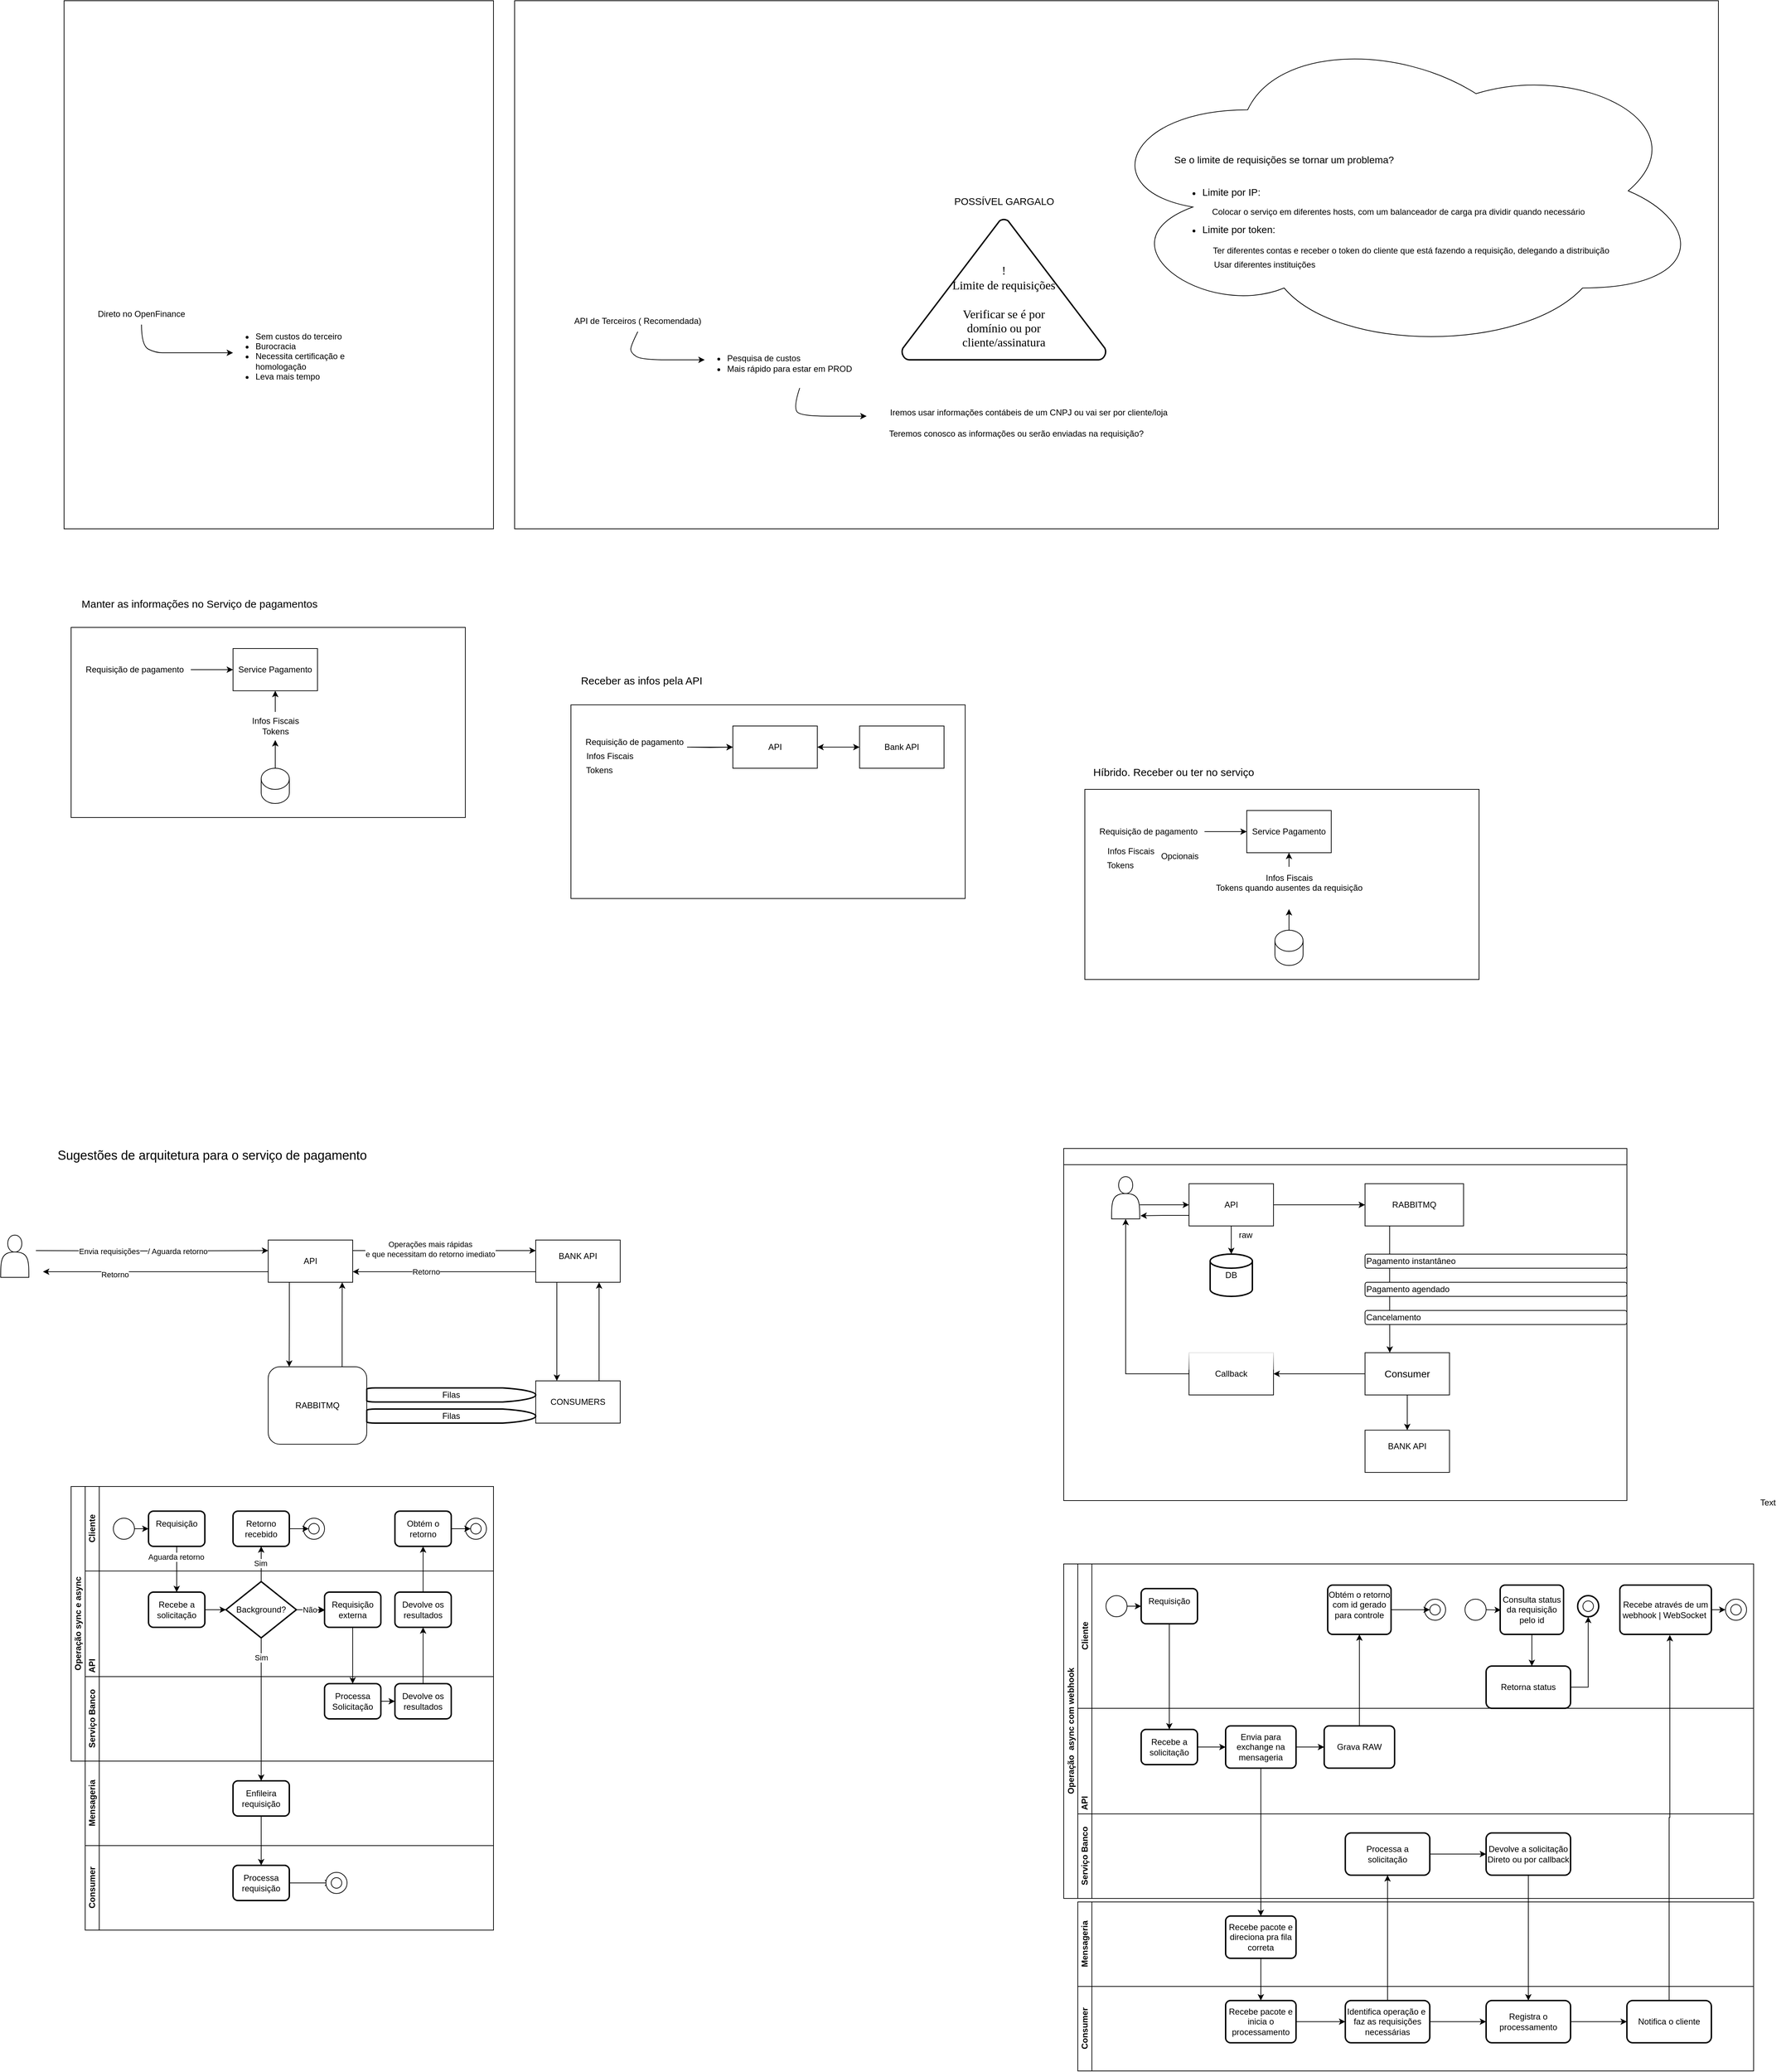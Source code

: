<mxfile version="26.0.14">
  <diagram name="Page-1" id="8A9vxAhT35mFF_EgVfA0">
    <mxGraphModel dx="2443" dy="1967" grid="1" gridSize="10" guides="1" tooltips="1" connect="1" arrows="1" fold="1" page="1" pageScale="1" pageWidth="850" pageHeight="1100" math="0" shadow="0">
      <root>
        <mxCell id="0" />
        <mxCell id="1" parent="0" />
        <mxCell id="M50GNinpc0-9XSBfkmc_-64" value="" style="rounded=0;whiteSpace=wrap;html=1;fillColor=none;" vertex="1" parent="1">
          <mxGeometry x="-20" y="480" width="560" height="270" as="geometry" />
        </mxCell>
        <mxCell id="M50GNinpc0-9XSBfkmc_-52" value="Direto no OpenFinance" style="text;html=1;align=center;verticalAlign=middle;whiteSpace=wrap;rounded=0;" vertex="1" parent="1">
          <mxGeometry x="5" y="20" width="150" height="30" as="geometry" />
        </mxCell>
        <mxCell id="M50GNinpc0-9XSBfkmc_-54" value="&lt;ul&gt;&lt;li&gt;Sem custos do terceiro&lt;/li&gt;&lt;li&gt;Burocracia&lt;/li&gt;&lt;li&gt;Necessita certificação e homologação&lt;/li&gt;&lt;li&gt;Leva mais tempo&lt;/li&gt;&lt;/ul&gt;" style="text;html=1;align=left;verticalAlign=middle;whiteSpace=wrap;rounded=0;" vertex="1" parent="1">
          <mxGeometry x="200" y="80" width="240" height="30" as="geometry" />
        </mxCell>
        <mxCell id="M50GNinpc0-9XSBfkmc_-59" value="" style="curved=1;endArrow=classic;html=1;rounded=0;exitX=0.5;exitY=1;exitDx=0;exitDy=0;" edge="1" parent="1" source="M50GNinpc0-9XSBfkmc_-52">
          <mxGeometry width="50" height="50" relative="1" as="geometry">
            <mxPoint x="160" y="140" as="sourcePoint" />
            <mxPoint x="210" y="90" as="targetPoint" />
            <Array as="points">
              <mxPoint x="80" y="80" />
              <mxPoint x="100" y="90" />
              <mxPoint x="120" y="90" />
              <mxPoint x="190" y="90" />
            </Array>
          </mxGeometry>
        </mxCell>
        <mxCell id="M50GNinpc0-9XSBfkmc_-60" value="API de Terceiros ( Recomendada)" style="text;html=1;align=center;verticalAlign=middle;whiteSpace=wrap;rounded=0;" vertex="1" parent="1">
          <mxGeometry x="680" y="30" width="210" height="30" as="geometry" />
        </mxCell>
        <mxCell id="M50GNinpc0-9XSBfkmc_-61" value="&lt;ul&gt;&lt;li&gt;Pesquisa de custos&lt;/li&gt;&lt;li&gt;Mais rápido para estar em PROD&lt;/li&gt;&lt;/ul&gt;" style="text;html=1;align=left;verticalAlign=middle;whiteSpace=wrap;rounded=0;" vertex="1" parent="1">
          <mxGeometry x="870" y="90" width="240" height="30" as="geometry" />
        </mxCell>
        <mxCell id="M50GNinpc0-9XSBfkmc_-62" value="" style="curved=1;endArrow=classic;html=1;rounded=0;exitX=0.5;exitY=1;exitDx=0;exitDy=0;" edge="1" parent="1" source="M50GNinpc0-9XSBfkmc_-60">
          <mxGeometry width="50" height="50" relative="1" as="geometry">
            <mxPoint x="830" y="150" as="sourcePoint" />
            <mxPoint x="880" y="100" as="targetPoint" />
            <Array as="points">
              <mxPoint x="775" y="80" />
              <mxPoint x="775" y="90" />
              <mxPoint x="790" y="100" />
              <mxPoint x="860" y="100" />
            </Array>
          </mxGeometry>
        </mxCell>
        <mxCell id="M50GNinpc0-9XSBfkmc_-63" value="&lt;font face=&quot;Garamond&quot; style=&quot;color: light-dark(rgb(0, 0, 0), rgb(255, 255, 102)); font-size: 17px;&quot;&gt;!&lt;/font&gt;&lt;div&gt;&lt;font face=&quot;Garamond&quot; style=&quot;color: light-dark(rgb(0, 0, 0), rgb(255, 255, 102)); font-size: 17px;&quot;&gt;Limite de requisições&lt;/font&gt;&lt;/div&gt;&lt;div&gt;&lt;font face=&quot;Garamond&quot; style=&quot;color: light-dark(rgb(0, 0, 0), rgb(255, 255, 102)); font-size: 17px;&quot;&gt;&lt;br&gt;&lt;/font&gt;&lt;/div&gt;&lt;div&gt;&lt;font face=&quot;Garamond&quot; style=&quot;color: light-dark(rgb(0, 0, 0), rgb(255, 255, 102)); font-size: 17px;&quot;&gt;Verificar se é por domínio ou por cliente/assinatura&lt;/font&gt;&lt;/div&gt;" style="text;html=1;align=center;verticalAlign=middle;whiteSpace=wrap;rounded=0;" vertex="1" parent="1">
          <mxGeometry x="1220" y="-50" width="170" height="150" as="geometry" />
        </mxCell>
        <mxCell id="M50GNinpc0-9XSBfkmc_-66" value="&lt;div&gt;&lt;font style=&quot;font-size: 15px;&quot;&gt;Manter as informações no Serviço de pagamentos&lt;/font&gt;&lt;/div&gt;&lt;div&gt;&lt;font style=&quot;font-size: 15px;&quot;&gt;&lt;br&gt;&lt;/font&gt;&lt;/div&gt;" style="text;html=1;align=center;verticalAlign=middle;resizable=0;points=[];autosize=1;strokeColor=none;fillColor=none;" vertex="1" parent="1">
          <mxGeometry x="-18" y="430" width="360" height="50" as="geometry" />
        </mxCell>
        <mxCell id="M50GNinpc0-9XSBfkmc_-67" value="Service Pagamento" style="rounded=0;whiteSpace=wrap;html=1;" vertex="1" parent="1">
          <mxGeometry x="210" y="510" width="120" height="60" as="geometry" />
        </mxCell>
        <mxCell id="M50GNinpc0-9XSBfkmc_-78" value="" style="edgeStyle=orthogonalEdgeStyle;rounded=0;orthogonalLoop=1;jettySize=auto;html=1;" edge="1" parent="1" source="M50GNinpc0-9XSBfkmc_-68" target="M50GNinpc0-9XSBfkmc_-67">
          <mxGeometry relative="1" as="geometry" />
        </mxCell>
        <mxCell id="M50GNinpc0-9XSBfkmc_-68" value="Requisição de pagamento" style="text;html=1;align=center;verticalAlign=middle;resizable=0;points=[];autosize=1;strokeColor=none;fillColor=none;" vertex="1" parent="1">
          <mxGeometry x="-10" y="525" width="160" height="30" as="geometry" />
        </mxCell>
        <mxCell id="M50GNinpc0-9XSBfkmc_-74" value="" style="edgeStyle=orthogonalEdgeStyle;rounded=0;orthogonalLoop=1;jettySize=auto;html=1;" edge="1" parent="1" source="M50GNinpc0-9XSBfkmc_-71" target="M50GNinpc0-9XSBfkmc_-67">
          <mxGeometry relative="1" as="geometry" />
        </mxCell>
        <mxCell id="M50GNinpc0-9XSBfkmc_-71" value="Infos Fiscais&lt;div&gt;Tokens&lt;/div&gt;" style="text;html=1;align=center;verticalAlign=middle;resizable=0;points=[];autosize=1;strokeColor=none;fillColor=none;" vertex="1" parent="1">
          <mxGeometry x="225" y="600" width="90" height="40" as="geometry" />
        </mxCell>
        <mxCell id="M50GNinpc0-9XSBfkmc_-73" value="" style="edgeStyle=orthogonalEdgeStyle;rounded=0;orthogonalLoop=1;jettySize=auto;html=1;" edge="1" parent="1" source="M50GNinpc0-9XSBfkmc_-72" target="M50GNinpc0-9XSBfkmc_-71">
          <mxGeometry relative="1" as="geometry" />
        </mxCell>
        <mxCell id="M50GNinpc0-9XSBfkmc_-72" value="" style="shape=cylinder3;whiteSpace=wrap;html=1;boundedLbl=1;backgroundOutline=1;size=15;" vertex="1" parent="1">
          <mxGeometry x="250" y="680" width="40" height="50" as="geometry" />
        </mxCell>
        <mxCell id="M50GNinpc0-9XSBfkmc_-79" value="" style="rounded=0;whiteSpace=wrap;html=1;fillColor=none;" vertex="1" parent="1">
          <mxGeometry x="690" y="590" width="560" height="275" as="geometry" />
        </mxCell>
        <mxCell id="M50GNinpc0-9XSBfkmc_-80" value="&lt;div&gt;&lt;font style=&quot;font-size: 15px;&quot;&gt;Receber as infos pela API&lt;/font&gt;&lt;/div&gt;" style="text;html=1;align=center;verticalAlign=middle;resizable=0;points=[];autosize=1;strokeColor=none;fillColor=none;" vertex="1" parent="1">
          <mxGeometry x="690" y="540" width="200" height="30" as="geometry" />
        </mxCell>
        <mxCell id="M50GNinpc0-9XSBfkmc_-81" value="" style="edgeStyle=orthogonalEdgeStyle;rounded=0;orthogonalLoop=1;jettySize=auto;html=1;" edge="1" parent="1" source="M50GNinpc0-9XSBfkmc_-82" target="M50GNinpc0-9XSBfkmc_-90">
          <mxGeometry relative="1" as="geometry" />
        </mxCell>
        <mxCell id="M50GNinpc0-9XSBfkmc_-82" value="API" style="rounded=0;whiteSpace=wrap;html=1;" vertex="1" parent="1">
          <mxGeometry x="920" y="620" width="120" height="60" as="geometry" />
        </mxCell>
        <mxCell id="M50GNinpc0-9XSBfkmc_-83" value="" style="edgeStyle=orthogonalEdgeStyle;rounded=0;orthogonalLoop=1;jettySize=auto;html=1;" edge="1" parent="1" source="M50GNinpc0-9XSBfkmc_-84" target="M50GNinpc0-9XSBfkmc_-82">
          <mxGeometry relative="1" as="geometry" />
        </mxCell>
        <mxCell id="M50GNinpc0-9XSBfkmc_-84" value="Requisição de pagamento&lt;div&gt;&lt;br&gt;&lt;/div&gt;" style="text;html=1;align=center;verticalAlign=middle;resizable=0;points=[];autosize=1;strokeColor=none;fillColor=none;" vertex="1" parent="1">
          <mxGeometry x="700" y="630" width="160" height="40" as="geometry" />
        </mxCell>
        <mxCell id="M50GNinpc0-9XSBfkmc_-85" value="" style="edgeStyle=orthogonalEdgeStyle;rounded=0;orthogonalLoop=1;jettySize=auto;html=1;" edge="1" parent="1" target="M50GNinpc0-9XSBfkmc_-82">
          <mxGeometry relative="1" as="geometry">
            <mxPoint x="855" y="650" as="sourcePoint" />
          </mxGeometry>
        </mxCell>
        <mxCell id="M50GNinpc0-9XSBfkmc_-86" value="Infos Fiscais&lt;div&gt;&lt;br&gt;&lt;/div&gt;" style="text;html=1;align=center;verticalAlign=middle;resizable=0;points=[];autosize=1;strokeColor=none;fillColor=none;" vertex="1" parent="1">
          <mxGeometry x="700" y="650" width="90" height="40" as="geometry" />
        </mxCell>
        <mxCell id="M50GNinpc0-9XSBfkmc_-89" value="" style="edgeStyle=orthogonalEdgeStyle;rounded=0;orthogonalLoop=1;jettySize=auto;html=1;" edge="1" parent="1" source="M50GNinpc0-9XSBfkmc_-90" target="M50GNinpc0-9XSBfkmc_-82">
          <mxGeometry relative="1" as="geometry" />
        </mxCell>
        <mxCell id="M50GNinpc0-9XSBfkmc_-90" value="Bank API" style="rounded=0;whiteSpace=wrap;html=1;" vertex="1" parent="1">
          <mxGeometry x="1100" y="620" width="120" height="60" as="geometry" />
        </mxCell>
        <mxCell id="M50GNinpc0-9XSBfkmc_-91" value="Tokens&lt;div&gt;&lt;br&gt;&lt;/div&gt;" style="text;html=1;align=center;verticalAlign=middle;resizable=0;points=[];autosize=1;strokeColor=none;fillColor=none;" vertex="1" parent="1">
          <mxGeometry x="700" y="670" width="60" height="40" as="geometry" />
        </mxCell>
        <mxCell id="M50GNinpc0-9XSBfkmc_-112" style="edgeStyle=orthogonalEdgeStyle;rounded=0;orthogonalLoop=1;jettySize=auto;html=1;exitX=0.75;exitY=0;exitDx=0;exitDy=0;" edge="1" parent="1" source="M50GNinpc0-9XSBfkmc_-95">
          <mxGeometry relative="1" as="geometry">
            <mxPoint x="365.095" y="1410" as="targetPoint" />
          </mxGeometry>
        </mxCell>
        <mxCell id="M50GNinpc0-9XSBfkmc_-95" value="RABBITMQ" style="rounded=1;whiteSpace=wrap;html=1;" vertex="1" parent="1">
          <mxGeometry x="260" y="1530" width="140" height="110" as="geometry" />
        </mxCell>
        <mxCell id="M50GNinpc0-9XSBfkmc_-110" style="edgeStyle=orthogonalEdgeStyle;rounded=0;orthogonalLoop=1;jettySize=auto;html=1;exitX=0;exitY=0.75;exitDx=0;exitDy=0;entryX=1;entryY=0.75;entryDx=0;entryDy=0;" edge="1" parent="1" source="M50GNinpc0-9XSBfkmc_-96" target="M50GNinpc0-9XSBfkmc_-97">
          <mxGeometry relative="1" as="geometry" />
        </mxCell>
        <mxCell id="M50GNinpc0-9XSBfkmc_-222" value="Retorno" style="edgeLabel;html=1;align=center;verticalAlign=middle;resizable=0;points=[];" vertex="1" connectable="0" parent="M50GNinpc0-9XSBfkmc_-110">
          <mxGeometry x="0.199" relative="1" as="geometry">
            <mxPoint as="offset" />
          </mxGeometry>
        </mxCell>
        <mxCell id="M50GNinpc0-9XSBfkmc_-116" style="edgeStyle=orthogonalEdgeStyle;rounded=0;orthogonalLoop=1;jettySize=auto;html=1;exitX=0.25;exitY=1;exitDx=0;exitDy=0;entryX=0.25;entryY=0;entryDx=0;entryDy=0;" edge="1" parent="1" source="M50GNinpc0-9XSBfkmc_-96" target="M50GNinpc0-9XSBfkmc_-98">
          <mxGeometry relative="1" as="geometry" />
        </mxCell>
        <mxCell id="M50GNinpc0-9XSBfkmc_-96" value="BANK API&lt;div&gt;&lt;br&gt;&lt;/div&gt;" style="rounded=0;whiteSpace=wrap;html=1;" vertex="1" parent="1">
          <mxGeometry x="640" y="1350" width="120" height="60" as="geometry" />
        </mxCell>
        <mxCell id="M50GNinpc0-9XSBfkmc_-109" style="edgeStyle=orthogonalEdgeStyle;rounded=0;orthogonalLoop=1;jettySize=auto;html=1;exitX=1;exitY=0.25;exitDx=0;exitDy=0;entryX=0;entryY=0.25;entryDx=0;entryDy=0;" edge="1" parent="1" source="M50GNinpc0-9XSBfkmc_-97" target="M50GNinpc0-9XSBfkmc_-96">
          <mxGeometry relative="1" as="geometry" />
        </mxCell>
        <mxCell id="M50GNinpc0-9XSBfkmc_-221" value="Operações mais rápidas&lt;div&gt;e que necessitam do retorno imediato&lt;/div&gt;" style="edgeLabel;html=1;align=center;verticalAlign=middle;resizable=0;points=[];" vertex="1" connectable="0" parent="M50GNinpc0-9XSBfkmc_-109">
          <mxGeometry x="-0.425" y="2" relative="1" as="geometry">
            <mxPoint x="35" as="offset" />
          </mxGeometry>
        </mxCell>
        <mxCell id="M50GNinpc0-9XSBfkmc_-115" style="edgeStyle=orthogonalEdgeStyle;rounded=0;orthogonalLoop=1;jettySize=auto;html=1;exitX=0;exitY=0.75;exitDx=0;exitDy=0;" edge="1" parent="1" source="M50GNinpc0-9XSBfkmc_-97">
          <mxGeometry relative="1" as="geometry">
            <mxPoint x="-60" y="1395" as="targetPoint" />
          </mxGeometry>
        </mxCell>
        <mxCell id="M50GNinpc0-9XSBfkmc_-224" value="Retorno" style="edgeLabel;html=1;align=center;verticalAlign=middle;resizable=0;points=[];" vertex="1" connectable="0" parent="M50GNinpc0-9XSBfkmc_-115">
          <mxGeometry x="0.367" y="3" relative="1" as="geometry">
            <mxPoint as="offset" />
          </mxGeometry>
        </mxCell>
        <mxCell id="M50GNinpc0-9XSBfkmc_-97" value="API" style="rounded=0;whiteSpace=wrap;html=1;" vertex="1" parent="1">
          <mxGeometry x="260" y="1350" width="120" height="60" as="geometry" />
        </mxCell>
        <mxCell id="M50GNinpc0-9XSBfkmc_-117" style="edgeStyle=orthogonalEdgeStyle;rounded=0;orthogonalLoop=1;jettySize=auto;html=1;exitX=0.75;exitY=0;exitDx=0;exitDy=0;entryX=0.75;entryY=1;entryDx=0;entryDy=0;" edge="1" parent="1" source="M50GNinpc0-9XSBfkmc_-98" target="M50GNinpc0-9XSBfkmc_-96">
          <mxGeometry relative="1" as="geometry" />
        </mxCell>
        <mxCell id="M50GNinpc0-9XSBfkmc_-98" value="CONSUMERS" style="rounded=0;whiteSpace=wrap;html=1;" vertex="1" parent="1">
          <mxGeometry x="640" y="1550" width="120" height="60" as="geometry" />
        </mxCell>
        <mxCell id="M50GNinpc0-9XSBfkmc_-102" value="&lt;div&gt;&lt;br&gt;&lt;/div&gt;&lt;div&gt;&lt;br&gt;&lt;/div&gt;" style="text;html=1;align=center;verticalAlign=middle;resizable=0;points=[];autosize=1;strokeColor=none;fillColor=none;" vertex="1" parent="1">
          <mxGeometry x="90" y="1363" width="20" height="40" as="geometry" />
        </mxCell>
        <mxCell id="M50GNinpc0-9XSBfkmc_-114" style="edgeStyle=orthogonalEdgeStyle;rounded=0;orthogonalLoop=1;jettySize=auto;html=1;entryX=0;entryY=0.25;entryDx=0;entryDy=0;" edge="1" parent="1" target="M50GNinpc0-9XSBfkmc_-97">
          <mxGeometry relative="1" as="geometry">
            <mxPoint x="-70" y="1365" as="sourcePoint" />
          </mxGeometry>
        </mxCell>
        <mxCell id="M50GNinpc0-9XSBfkmc_-220" value="Envia requisições" style="edgeLabel;html=1;align=center;verticalAlign=middle;resizable=0;points=[];" vertex="1" connectable="0" parent="M50GNinpc0-9XSBfkmc_-114">
          <mxGeometry x="-0.373" relative="1" as="geometry">
            <mxPoint as="offset" />
          </mxGeometry>
        </mxCell>
        <mxCell id="M50GNinpc0-9XSBfkmc_-223" value="/ Aguarda retorno" style="edgeLabel;html=1;align=left;verticalAlign=middle;resizable=0;points=[];" vertex="1" connectable="0" parent="M50GNinpc0-9XSBfkmc_-114">
          <mxGeometry x="-0.048" relative="1" as="geometry">
            <mxPoint as="offset" />
          </mxGeometry>
        </mxCell>
        <mxCell id="M50GNinpc0-9XSBfkmc_-106" value="Filas" style="strokeWidth=2;html=1;shape=mxgraph.flowchart.delay;whiteSpace=wrap;" vertex="1" parent="1">
          <mxGeometry x="400" y="1560" width="240" height="20" as="geometry" />
        </mxCell>
        <mxCell id="M50GNinpc0-9XSBfkmc_-107" value="Filas" style="strokeWidth=2;html=1;shape=mxgraph.flowchart.delay;whiteSpace=wrap;" vertex="1" parent="1">
          <mxGeometry x="400" y="1590" width="240" height="20" as="geometry" />
        </mxCell>
        <mxCell id="M50GNinpc0-9XSBfkmc_-111" style="edgeStyle=orthogonalEdgeStyle;rounded=0;orthogonalLoop=1;jettySize=auto;html=1;exitX=0.25;exitY=1;exitDx=0;exitDy=0;entryX=0.213;entryY=0;entryDx=0;entryDy=0;entryPerimeter=0;" edge="1" parent="1" source="M50GNinpc0-9XSBfkmc_-97" target="M50GNinpc0-9XSBfkmc_-95">
          <mxGeometry relative="1" as="geometry" />
        </mxCell>
        <mxCell id="M50GNinpc0-9XSBfkmc_-137" value="" style="swimlane;strokeColor=default;" vertex="1" parent="1">
          <mxGeometry x="1390" y="1220" width="800" height="500" as="geometry">
            <mxRectangle x="12" y="1890" width="50" height="40" as="alternateBounds" />
          </mxGeometry>
        </mxCell>
        <mxCell id="M50GNinpc0-9XSBfkmc_-170" style="edgeStyle=orthogonalEdgeStyle;rounded=0;orthogonalLoop=1;jettySize=auto;html=1;exitX=0.25;exitY=1;exitDx=0;exitDy=0;entryX=0.293;entryY=0;entryDx=0;entryDy=0;entryPerimeter=0;strokeColor=default;" edge="1" parent="M50GNinpc0-9XSBfkmc_-137" source="M50GNinpc0-9XSBfkmc_-144" target="M50GNinpc0-9XSBfkmc_-157">
          <mxGeometry relative="1" as="geometry" />
        </mxCell>
        <mxCell id="M50GNinpc0-9XSBfkmc_-162" value="" style="edgeStyle=orthogonalEdgeStyle;rounded=0;orthogonalLoop=1;jettySize=auto;html=1;strokeColor=default;" edge="1" parent="M50GNinpc0-9XSBfkmc_-137" source="M50GNinpc0-9XSBfkmc_-143" target="M50GNinpc0-9XSBfkmc_-145">
          <mxGeometry relative="1" as="geometry">
            <Array as="points">
              <mxPoint x="128" y="80" />
              <mxPoint x="128" y="80" />
            </Array>
          </mxGeometry>
        </mxCell>
        <mxCell id="M50GNinpc0-9XSBfkmc_-143" value="" style="shape=actor;whiteSpace=wrap;html=1;" vertex="1" parent="M50GNinpc0-9XSBfkmc_-137">
          <mxGeometry x="68" y="40" width="40" height="60" as="geometry" />
        </mxCell>
        <mxCell id="M50GNinpc0-9XSBfkmc_-144" value="RABBITMQ" style="rounded=0;whiteSpace=wrap;html=1;strokeColor=light-dark(#000000,#33FFFF);align=center;verticalAlign=middle;fontFamily=Helvetica;fontSize=12;fontColor=default;fillColor=default;" vertex="1" parent="M50GNinpc0-9XSBfkmc_-137">
          <mxGeometry x="428" y="50" width="140" height="60" as="geometry" />
        </mxCell>
        <mxCell id="M50GNinpc0-9XSBfkmc_-146" style="edgeStyle=orthogonalEdgeStyle;rounded=0;orthogonalLoop=1;jettySize=auto;html=1;exitX=1;exitY=0.5;exitDx=0;exitDy=0;entryX=0;entryY=0.5;entryDx=0;entryDy=0;strokeColor=default;" edge="1" parent="M50GNinpc0-9XSBfkmc_-137" source="M50GNinpc0-9XSBfkmc_-145" target="M50GNinpc0-9XSBfkmc_-144">
          <mxGeometry relative="1" as="geometry" />
        </mxCell>
        <mxCell id="M50GNinpc0-9XSBfkmc_-145" value="API" style="rounded=0;whiteSpace=wrap;html=1;strokeColor=light-dark(#000000,#33FFFF);" vertex="1" parent="M50GNinpc0-9XSBfkmc_-137">
          <mxGeometry x="178" y="50" width="120" height="60" as="geometry" />
        </mxCell>
        <mxCell id="M50GNinpc0-9XSBfkmc_-149" value="&lt;font style=&quot;color: light-dark(rgb(0, 0, 0), rgb(255, 255, 102));&quot;&gt;Pagamento instantâneo&lt;/font&gt;" style="rounded=1;whiteSpace=wrap;html=1;align=left;" vertex="1" parent="M50GNinpc0-9XSBfkmc_-137">
          <mxGeometry x="428" y="150" width="372" height="20" as="geometry" />
        </mxCell>
        <mxCell id="M50GNinpc0-9XSBfkmc_-150" value="&lt;font style=&quot;color: light-dark(rgb(0, 0, 0), rgb(255, 255, 153));&quot;&gt;Pagamento agendado&lt;/font&gt;" style="rounded=1;whiteSpace=wrap;html=1;align=left;strokeColor=default;verticalAlign=middle;fontFamily=Helvetica;fontSize=12;fontColor=default;fillColor=default;" vertex="1" parent="M50GNinpc0-9XSBfkmc_-137">
          <mxGeometry x="428" y="190" width="372" height="20" as="geometry" />
        </mxCell>
        <mxCell id="M50GNinpc0-9XSBfkmc_-151" value="&lt;font style=&quot;color: light-dark(rgb(0, 0, 0), rgb(255, 255, 153));&quot;&gt;Cancelamento&lt;/font&gt;" style="rounded=1;whiteSpace=wrap;html=1;align=left;strokeColor=default;verticalAlign=middle;fontFamily=Helvetica;fontSize=12;fontColor=default;fillColor=default;" vertex="1" parent="M50GNinpc0-9XSBfkmc_-137">
          <mxGeometry x="428" y="230" width="372" height="20" as="geometry" />
        </mxCell>
        <mxCell id="M50GNinpc0-9XSBfkmc_-152" value="DB" style="strokeWidth=2;html=1;shape=mxgraph.flowchart.database;whiteSpace=wrap;" vertex="1" parent="M50GNinpc0-9XSBfkmc_-137">
          <mxGeometry x="208" y="150" width="60" height="60" as="geometry" />
        </mxCell>
        <mxCell id="M50GNinpc0-9XSBfkmc_-153" style="edgeStyle=orthogonalEdgeStyle;rounded=0;orthogonalLoop=1;jettySize=auto;html=1;exitX=0.5;exitY=1;exitDx=0;exitDy=0;entryX=0.5;entryY=0;entryDx=0;entryDy=0;entryPerimeter=0;strokeColor=default;" edge="1" parent="M50GNinpc0-9XSBfkmc_-137" source="M50GNinpc0-9XSBfkmc_-145" target="M50GNinpc0-9XSBfkmc_-152">
          <mxGeometry relative="1" as="geometry" />
        </mxCell>
        <mxCell id="M50GNinpc0-9XSBfkmc_-154" value="raw&lt;div&gt;&lt;br&gt;&lt;/div&gt;" style="text;html=1;align=center;verticalAlign=middle;resizable=0;points=[];autosize=1;strokeColor=none;fillColor=none;" vertex="1" parent="M50GNinpc0-9XSBfkmc_-137">
          <mxGeometry x="238" y="110" width="40" height="40" as="geometry" />
        </mxCell>
        <mxCell id="M50GNinpc0-9XSBfkmc_-167" value="" style="edgeStyle=orthogonalEdgeStyle;rounded=0;orthogonalLoop=1;jettySize=auto;html=1;strokeColor=default;" edge="1" parent="M50GNinpc0-9XSBfkmc_-137" source="M50GNinpc0-9XSBfkmc_-157" target="M50GNinpc0-9XSBfkmc_-164">
          <mxGeometry relative="1" as="geometry" />
        </mxCell>
        <mxCell id="M50GNinpc0-9XSBfkmc_-168" style="edgeStyle=orthogonalEdgeStyle;rounded=0;orthogonalLoop=1;jettySize=auto;html=1;exitX=0;exitY=0.5;exitDx=0;exitDy=0;entryX=1;entryY=0.5;entryDx=0;entryDy=0;strokeColor=default;" edge="1" parent="M50GNinpc0-9XSBfkmc_-137" source="M50GNinpc0-9XSBfkmc_-157" target="M50GNinpc0-9XSBfkmc_-158">
          <mxGeometry relative="1" as="geometry" />
        </mxCell>
        <mxCell id="M50GNinpc0-9XSBfkmc_-157" value="&lt;font style=&quot;font-size: 14px;&quot;&gt;Consumer&lt;/font&gt;" style="rounded=0;whiteSpace=wrap;html=1;strokeColor=light-dark(#000000,#33FFFF);align=center;verticalAlign=middle;fontFamily=Helvetica;fontSize=12;fontColor=default;fillColor=default;" vertex="1" parent="M50GNinpc0-9XSBfkmc_-137">
          <mxGeometry x="428" y="290" width="120" height="60" as="geometry" />
        </mxCell>
        <mxCell id="M50GNinpc0-9XSBfkmc_-163" style="edgeStyle=orthogonalEdgeStyle;rounded=0;orthogonalLoop=1;jettySize=auto;html=1;exitX=0;exitY=0.5;exitDx=0;exitDy=0;entryX=0.5;entryY=1;entryDx=0;entryDy=0;strokeColor=default;" edge="1" parent="M50GNinpc0-9XSBfkmc_-137" source="M50GNinpc0-9XSBfkmc_-158" target="M50GNinpc0-9XSBfkmc_-143">
          <mxGeometry relative="1" as="geometry" />
        </mxCell>
        <mxCell id="M50GNinpc0-9XSBfkmc_-158" value="Callback" style="whiteSpace=wrap;html=1;rounded=0;strokeColor=light-dark(#000000,#33FFFF);align=center;verticalAlign=middle;fontFamily=Helvetica;fontSize=12;fontColor=default;fillColor=default;glass=1;" vertex="1" parent="M50GNinpc0-9XSBfkmc_-137">
          <mxGeometry x="178" y="290" width="120" height="60" as="geometry" />
        </mxCell>
        <mxCell id="M50GNinpc0-9XSBfkmc_-164" value="BANK API&lt;div&gt;&lt;br&gt;&lt;/div&gt;" style="rounded=0;whiteSpace=wrap;html=1;" vertex="1" parent="M50GNinpc0-9XSBfkmc_-137">
          <mxGeometry x="428" y="400" width="120" height="60" as="geometry" />
        </mxCell>
        <mxCell id="M50GNinpc0-9XSBfkmc_-169" style="edgeStyle=orthogonalEdgeStyle;rounded=0;orthogonalLoop=1;jettySize=auto;html=1;exitX=0;exitY=0.75;exitDx=0;exitDy=0;entryX=1.025;entryY=0.924;entryDx=0;entryDy=0;entryPerimeter=0;strokeColor=default;" edge="1" parent="M50GNinpc0-9XSBfkmc_-137" source="M50GNinpc0-9XSBfkmc_-145" target="M50GNinpc0-9XSBfkmc_-143">
          <mxGeometry relative="1" as="geometry" />
        </mxCell>
        <mxCell id="M50GNinpc0-9XSBfkmc_-171" value="Colocar o serviço em diferentes hosts, com um balanceador de carga pra dividir quando necessário" style="text;html=1;align=center;verticalAlign=middle;resizable=0;points=[];autosize=1;strokeColor=none;fillColor=none;" vertex="1" parent="1">
          <mxGeometry x="1590" y="-125" width="550" height="30" as="geometry" />
        </mxCell>
        <mxCell id="M50GNinpc0-9XSBfkmc_-192" value="" style="curved=1;endArrow=classic;html=1;rounded=0;exitX=0.5;exitY=1;exitDx=0;exitDy=0;" edge="1" parent="1">
          <mxGeometry width="50" height="50" relative="1" as="geometry">
            <mxPoint x="1015" y="140" as="sourcePoint" />
            <mxPoint x="1110" y="180" as="targetPoint" />
            <Array as="points">
              <mxPoint x="1005" y="170" />
              <mxPoint x="1020" y="180" />
              <mxPoint x="1090" y="180" />
            </Array>
          </mxGeometry>
        </mxCell>
        <mxCell id="M50GNinpc0-9XSBfkmc_-193" value="Iremos usar informações contábeis de um CNPJ ou vai ser por cliente/loja" style="text;html=1;align=center;verticalAlign=middle;resizable=0;points=[];autosize=1;strokeColor=none;fillColor=none;" vertex="1" parent="1">
          <mxGeometry x="1130" y="160" width="420" height="30" as="geometry" />
        </mxCell>
        <mxCell id="M50GNinpc0-9XSBfkmc_-195" value="" style="strokeWidth=2;html=1;shape=mxgraph.flowchart.extract_or_measurement;whiteSpace=wrap;fillColor=none;" vertex="1" parent="1">
          <mxGeometry x="1160" y="-100" width="290" height="200" as="geometry" />
        </mxCell>
        <mxCell id="M50GNinpc0-9XSBfkmc_-194" value="Teremos conosco as informações ou serão enviadas na requisição?" style="text;html=1;align=left;verticalAlign=middle;resizable=0;points=[];autosize=1;strokeColor=none;fillColor=none;" vertex="1" parent="1">
          <mxGeometry x="1140" y="190" width="390" height="30" as="geometry" />
        </mxCell>
        <mxCell id="M50GNinpc0-9XSBfkmc_-196" value="&lt;font style=&quot;font-size: 14px; color: light-dark(rgb(0, 0, 0), rgb(255, 153, 51));&quot;&gt;POSSÍVEL GARGALO&lt;/font&gt;" style="text;html=1;align=center;verticalAlign=middle;resizable=0;points=[];autosize=1;strokeColor=none;fillColor=none;" vertex="1" parent="1">
          <mxGeometry x="1220" y="-140" width="170" height="30" as="geometry" />
        </mxCell>
        <mxCell id="M50GNinpc0-9XSBfkmc_-197" value="" style="ellipse;shape=cloud;whiteSpace=wrap;html=1;fillColor=none;align=left;strokeColor=light-dark(#000000,#9933FF);" vertex="1" parent="1">
          <mxGeometry x="1435" y="-370" width="865" height="460" as="geometry" />
        </mxCell>
        <mxCell id="M50GNinpc0-9XSBfkmc_-198" value="&lt;font style=&quot;font-size: 14px;&quot;&gt;Se o limite de requisições se tornar um problema?&lt;/font&gt;&lt;div&gt;&lt;font style=&quot;font-size: 14px;&quot;&gt;&lt;br&gt;&lt;/font&gt;&lt;/div&gt;&lt;div&gt;&lt;ul&gt;&lt;li&gt;&lt;font style=&quot;font-size: 14px;&quot;&gt;Limite por IP:&lt;/font&gt;&lt;/li&gt;&lt;/ul&gt;&lt;/div&gt;" style="text;html=1;align=left;verticalAlign=middle;resizable=0;points=[];autosize=1;strokeColor=none;fillColor=none;" vertex="1" parent="1">
          <mxGeometry x="1545" y="-200" width="340" height="90" as="geometry" />
        </mxCell>
        <mxCell id="M50GNinpc0-9XSBfkmc_-199" value="&lt;ul&gt;&lt;li&gt;&lt;font style=&quot;font-size: 14px;&quot;&gt;Limite por token:&lt;/font&gt;&lt;/li&gt;&lt;/ul&gt;" style="text;html=1;align=left;verticalAlign=middle;resizable=0;points=[];autosize=1;strokeColor=none;fillColor=none;" vertex="1" parent="1">
          <mxGeometry x="1545" y="-110" width="170" height="50" as="geometry" />
        </mxCell>
        <mxCell id="M50GNinpc0-9XSBfkmc_-200" value="Ter diferentes contas e receber o token do cliente que está fazendo a requisição, delegando a distribuição&amp;nbsp;" style="text;html=1;align=left;verticalAlign=middle;resizable=0;points=[];autosize=1;strokeColor=none;fillColor=none;" vertex="1" parent="1">
          <mxGeometry x="1600" y="-70" width="590" height="30" as="geometry" />
        </mxCell>
        <mxCell id="M50GNinpc0-9XSBfkmc_-202" value="" style="rounded=0;whiteSpace=wrap;html=1;fillColor=none;" vertex="1" parent="1">
          <mxGeometry x="610" y="-410" width="1710" height="750" as="geometry" />
        </mxCell>
        <mxCell id="M50GNinpc0-9XSBfkmc_-201" value="Usar diferentes instituições" style="text;html=1;align=center;verticalAlign=middle;resizable=0;points=[];autosize=1;strokeColor=none;fillColor=none;" vertex="1" parent="1">
          <mxGeometry x="1590" y="-50" width="170" height="30" as="geometry" />
        </mxCell>
        <mxCell id="M50GNinpc0-9XSBfkmc_-203" value="" style="rounded=0;whiteSpace=wrap;html=1;fillColor=none;" vertex="1" parent="1">
          <mxGeometry x="1420" y="710" width="560" height="270" as="geometry" />
        </mxCell>
        <mxCell id="M50GNinpc0-9XSBfkmc_-204" value="&lt;div&gt;&lt;span style=&quot;font-size: 15px;&quot;&gt;Híbrido. Receber ou ter no serviço&lt;/span&gt;&lt;/div&gt;" style="text;html=1;align=left;verticalAlign=middle;resizable=0;points=[];autosize=1;strokeColor=none;fillColor=none;" vertex="1" parent="1">
          <mxGeometry x="1430" y="670" width="250" height="30" as="geometry" />
        </mxCell>
        <mxCell id="M50GNinpc0-9XSBfkmc_-205" value="Service Pagamento" style="rounded=0;whiteSpace=wrap;html=1;" vertex="1" parent="1">
          <mxGeometry x="1650" y="740" width="120" height="60" as="geometry" />
        </mxCell>
        <mxCell id="M50GNinpc0-9XSBfkmc_-206" value="" style="edgeStyle=orthogonalEdgeStyle;rounded=0;orthogonalLoop=1;jettySize=auto;html=1;" edge="1" parent="1" source="M50GNinpc0-9XSBfkmc_-207" target="M50GNinpc0-9XSBfkmc_-205">
          <mxGeometry relative="1" as="geometry" />
        </mxCell>
        <mxCell id="M50GNinpc0-9XSBfkmc_-207" value="Requisição de pagamento" style="text;html=1;align=center;verticalAlign=middle;resizable=0;points=[];autosize=1;strokeColor=none;fillColor=none;" vertex="1" parent="1">
          <mxGeometry x="1430" y="755" width="160" height="30" as="geometry" />
        </mxCell>
        <mxCell id="M50GNinpc0-9XSBfkmc_-208" value="" style="edgeStyle=orthogonalEdgeStyle;rounded=0;orthogonalLoop=1;jettySize=auto;html=1;" edge="1" parent="1" source="M50GNinpc0-9XSBfkmc_-209" target="M50GNinpc0-9XSBfkmc_-205">
          <mxGeometry relative="1" as="geometry" />
        </mxCell>
        <mxCell id="M50GNinpc0-9XSBfkmc_-209" value="Infos Fiscais&lt;div&gt;Tokens quando ausentes da requisição&lt;/div&gt;&lt;div&gt;&lt;br&gt;&lt;/div&gt;" style="text;html=1;align=center;verticalAlign=middle;resizable=0;points=[];autosize=1;strokeColor=none;fillColor=none;" vertex="1" parent="1">
          <mxGeometry x="1595" y="820" width="230" height="60" as="geometry" />
        </mxCell>
        <mxCell id="M50GNinpc0-9XSBfkmc_-210" value="" style="edgeStyle=orthogonalEdgeStyle;rounded=0;orthogonalLoop=1;jettySize=auto;html=1;" edge="1" parent="1" source="M50GNinpc0-9XSBfkmc_-211" target="M50GNinpc0-9XSBfkmc_-209">
          <mxGeometry relative="1" as="geometry" />
        </mxCell>
        <mxCell id="M50GNinpc0-9XSBfkmc_-211" value="" style="shape=cylinder3;whiteSpace=wrap;html=1;boundedLbl=1;backgroundOutline=1;size=15;" vertex="1" parent="1">
          <mxGeometry x="1690" y="910" width="40" height="50" as="geometry" />
        </mxCell>
        <mxCell id="M50GNinpc0-9XSBfkmc_-212" value="Infos Fiscais&lt;div&gt;&lt;br&gt;&lt;/div&gt;" style="text;html=1;align=center;verticalAlign=middle;resizable=0;points=[];autosize=1;strokeColor=none;fillColor=none;" vertex="1" parent="1">
          <mxGeometry x="1440" y="785" width="90" height="40" as="geometry" />
        </mxCell>
        <mxCell id="M50GNinpc0-9XSBfkmc_-213" value="Tokens&lt;div&gt;&lt;br&gt;&lt;/div&gt;" style="text;html=1;align=center;verticalAlign=middle;resizable=0;points=[];autosize=1;strokeColor=none;fillColor=none;" vertex="1" parent="1">
          <mxGeometry x="1440" y="805" width="60" height="40" as="geometry" />
        </mxCell>
        <mxCell id="M50GNinpc0-9XSBfkmc_-214" value="Opcionais" style="rounded=1;whiteSpace=wrap;html=1;fillColor=none;strokeColor=none;" vertex="1" parent="1">
          <mxGeometry x="1495" y="775" width="120" height="60" as="geometry" />
        </mxCell>
        <mxCell id="M50GNinpc0-9XSBfkmc_-215" value="" style="rounded=0;whiteSpace=wrap;html=1;fillColor=none;" vertex="1" parent="1">
          <mxGeometry x="-30" y="-410" width="610" height="750" as="geometry" />
        </mxCell>
        <mxCell id="M50GNinpc0-9XSBfkmc_-217" value="&lt;span style=&quot;font-size: 18px;&quot;&gt;Sugestões de arquitetura para o serviço de pagamento&lt;/span&gt;" style="text;html=1;align=center;verticalAlign=middle;resizable=0;points=[];autosize=1;strokeColor=none;fillColor=none;" vertex="1" parent="1">
          <mxGeometry x="-50" y="1210" width="460" height="40" as="geometry" />
        </mxCell>
        <mxCell id="M50GNinpc0-9XSBfkmc_-219" value="" style="shape=actor;whiteSpace=wrap;html=1;" vertex="1" parent="1">
          <mxGeometry x="-120" y="1343" width="40" height="60" as="geometry" />
        </mxCell>
        <mxCell id="M50GNinpc0-9XSBfkmc_-231" value="Operação sync e async" style="swimlane;childLayout=stackLayout;resizeParent=1;resizeParentMax=0;horizontal=0;startSize=20;horizontalStack=0;html=1;" vertex="1" parent="1">
          <mxGeometry x="-20" y="1700" width="600" height="390" as="geometry" />
        </mxCell>
        <mxCell id="M50GNinpc0-9XSBfkmc_-232" value="Cliente" style="swimlane;startSize=20;horizontal=0;html=1;" vertex="1" parent="M50GNinpc0-9XSBfkmc_-231">
          <mxGeometry x="20" width="580" height="120" as="geometry" />
        </mxCell>
        <mxCell id="M50GNinpc0-9XSBfkmc_-237" value="" style="edgeStyle=orthogonalEdgeStyle;rounded=0;orthogonalLoop=1;jettySize=auto;html=1;" edge="1" parent="M50GNinpc0-9XSBfkmc_-232" source="M50GNinpc0-9XSBfkmc_-235" target="M50GNinpc0-9XSBfkmc_-236">
          <mxGeometry relative="1" as="geometry" />
        </mxCell>
        <mxCell id="M50GNinpc0-9XSBfkmc_-235" value="" style="verticalLabelPosition=bottom;verticalAlign=top;html=1;shape=mxgraph.flowchart.on-page_reference;" vertex="1" parent="M50GNinpc0-9XSBfkmc_-232">
          <mxGeometry x="40" y="45" width="30" height="30" as="geometry" />
        </mxCell>
        <mxCell id="M50GNinpc0-9XSBfkmc_-236" value="Requisição&lt;div&gt;&lt;br&gt;&lt;/div&gt;" style="rounded=1;whiteSpace=wrap;html=1;absoluteArcSize=1;arcSize=14;strokeWidth=2;" vertex="1" parent="M50GNinpc0-9XSBfkmc_-232">
          <mxGeometry x="90" y="35" width="80" height="50" as="geometry" />
        </mxCell>
        <mxCell id="M50GNinpc0-9XSBfkmc_-256" value="" style="verticalLabelPosition=bottom;verticalAlign=top;html=1;shape=mxgraph.flowchart.on-page_reference;" vertex="1" parent="M50GNinpc0-9XSBfkmc_-232">
          <mxGeometry x="540" y="45" width="30" height="30" as="geometry" />
        </mxCell>
        <mxCell id="M50GNinpc0-9XSBfkmc_-257" value="" style="verticalLabelPosition=bottom;verticalAlign=top;html=1;shape=mxgraph.flowchart.on-page_reference;fillColor=light-dark(#FFFFFF,#FFFFFF);" vertex="1" parent="M50GNinpc0-9XSBfkmc_-232">
          <mxGeometry x="547.5" y="52.5" width="15" height="15" as="geometry" />
        </mxCell>
        <mxCell id="M50GNinpc0-9XSBfkmc_-263" value="" style="verticalLabelPosition=bottom;verticalAlign=top;html=1;shape=mxgraph.flowchart.on-page_reference;" vertex="1" parent="M50GNinpc0-9XSBfkmc_-232">
          <mxGeometry x="310" y="45" width="30" height="30" as="geometry" />
        </mxCell>
        <mxCell id="M50GNinpc0-9XSBfkmc_-264" value="" style="verticalLabelPosition=bottom;verticalAlign=top;html=1;shape=mxgraph.flowchart.on-page_reference;fillColor=light-dark(#FFFFFF,#FFFFFF);" vertex="1" parent="M50GNinpc0-9XSBfkmc_-232">
          <mxGeometry x="317.5" y="52.5" width="15" height="15" as="geometry" />
        </mxCell>
        <mxCell id="M50GNinpc0-9XSBfkmc_-265" value="" style="edgeStyle=orthogonalEdgeStyle;rounded=0;orthogonalLoop=1;jettySize=auto;html=1;" edge="1" parent="M50GNinpc0-9XSBfkmc_-232" source="M50GNinpc0-9XSBfkmc_-266" target="M50GNinpc0-9XSBfkmc_-264">
          <mxGeometry relative="1" as="geometry" />
        </mxCell>
        <mxCell id="M50GNinpc0-9XSBfkmc_-266" value="&lt;div&gt;Retorno recebido&lt;/div&gt;" style="rounded=1;whiteSpace=wrap;html=1;absoluteArcSize=1;arcSize=14;strokeWidth=2;" vertex="1" parent="M50GNinpc0-9XSBfkmc_-232">
          <mxGeometry x="210" y="35" width="80" height="50" as="geometry" />
        </mxCell>
        <mxCell id="M50GNinpc0-9XSBfkmc_-245" style="edgeStyle=orthogonalEdgeStyle;rounded=0;orthogonalLoop=1;jettySize=auto;html=1;" edge="1" parent="M50GNinpc0-9XSBfkmc_-231" source="M50GNinpc0-9XSBfkmc_-236" target="M50GNinpc0-9XSBfkmc_-238">
          <mxGeometry relative="1" as="geometry" />
        </mxCell>
        <mxCell id="M50GNinpc0-9XSBfkmc_-246" value="Aguarda retorno" style="edgeLabel;html=1;align=center;verticalAlign=middle;resizable=0;points=[];" vertex="1" connectable="0" parent="M50GNinpc0-9XSBfkmc_-245">
          <mxGeometry x="-0.555" y="-1" relative="1" as="geometry">
            <mxPoint as="offset" />
          </mxGeometry>
        </mxCell>
        <mxCell id="M50GNinpc0-9XSBfkmc_-233" value="API" style="swimlane;startSize=20;horizontal=0;html=1;align=center;" vertex="1" parent="M50GNinpc0-9XSBfkmc_-231">
          <mxGeometry x="20" y="120" width="580" height="270" as="geometry" />
        </mxCell>
        <mxCell id="M50GNinpc0-9XSBfkmc_-260" value="" style="edgeStyle=orthogonalEdgeStyle;rounded=0;orthogonalLoop=1;jettySize=auto;html=1;" edge="1" parent="M50GNinpc0-9XSBfkmc_-233" source="M50GNinpc0-9XSBfkmc_-238" target="M50GNinpc0-9XSBfkmc_-258">
          <mxGeometry relative="1" as="geometry" />
        </mxCell>
        <mxCell id="M50GNinpc0-9XSBfkmc_-238" value="Recebe a solicitação" style="rounded=1;whiteSpace=wrap;html=1;absoluteArcSize=1;arcSize=14;strokeWidth=2;" vertex="1" parent="M50GNinpc0-9XSBfkmc_-233">
          <mxGeometry x="90" y="30" width="80" height="50" as="geometry" />
        </mxCell>
        <mxCell id="M50GNinpc0-9XSBfkmc_-234" value="Serviço Banco" style="swimlane;startSize=20;horizontal=0;html=1;" vertex="1" parent="M50GNinpc0-9XSBfkmc_-233">
          <mxGeometry y="150" width="580" height="120" as="geometry" />
        </mxCell>
        <mxCell id="M50GNinpc0-9XSBfkmc_-258" value="Background?" style="strokeWidth=2;html=1;shape=mxgraph.flowchart.decision;whiteSpace=wrap;" vertex="1" parent="M50GNinpc0-9XSBfkmc_-233">
          <mxGeometry x="200" y="15" width="100" height="80" as="geometry" />
        </mxCell>
        <mxCell id="M50GNinpc0-9XSBfkmc_-267" value="" style="edgeStyle=orthogonalEdgeStyle;rounded=0;orthogonalLoop=1;jettySize=auto;html=1;" edge="1" parent="M50GNinpc0-9XSBfkmc_-231" source="M50GNinpc0-9XSBfkmc_-258" target="M50GNinpc0-9XSBfkmc_-266">
          <mxGeometry relative="1" as="geometry" />
        </mxCell>
        <mxCell id="M50GNinpc0-9XSBfkmc_-268" value="Sim" style="edgeLabel;html=1;align=center;verticalAlign=middle;resizable=0;points=[];" vertex="1" connectable="0" parent="M50GNinpc0-9XSBfkmc_-267">
          <mxGeometry x="0.047" y="1" relative="1" as="geometry">
            <mxPoint as="offset" />
          </mxGeometry>
        </mxCell>
        <mxCell id="M50GNinpc0-9XSBfkmc_-251" value="Mensageria" style="swimlane;startSize=20;horizontal=0;html=1;" vertex="1" parent="1">
          <mxGeometry y="2090" width="580" height="120" as="geometry" />
        </mxCell>
        <mxCell id="M50GNinpc0-9XSBfkmc_-270" value="&lt;div&gt;Enfileira requisição&lt;/div&gt;" style="rounded=1;whiteSpace=wrap;html=1;absoluteArcSize=1;arcSize=14;strokeWidth=2;" vertex="1" parent="M50GNinpc0-9XSBfkmc_-251">
          <mxGeometry x="210" y="28" width="80" height="50" as="geometry" />
        </mxCell>
        <mxCell id="M50GNinpc0-9XSBfkmc_-240" value="" style="edgeStyle=orthogonalEdgeStyle;rounded=0;orthogonalLoop=1;jettySize=auto;html=1;" edge="1" parent="1" target="M50GNinpc0-9XSBfkmc_-239">
          <mxGeometry relative="1" as="geometry">
            <mxPoint x="320" y="1875.037" as="sourcePoint" />
          </mxGeometry>
        </mxCell>
        <mxCell id="M50GNinpc0-9XSBfkmc_-239" value="&lt;div&gt;Requisição externa&lt;/div&gt;" style="rounded=1;whiteSpace=wrap;html=1;absoluteArcSize=1;arcSize=14;strokeWidth=2;" vertex="1" parent="1">
          <mxGeometry x="340" y="1850" width="80" height="50" as="geometry" />
        </mxCell>
        <mxCell id="M50GNinpc0-9XSBfkmc_-247" value="&lt;div&gt;Devolve os resultados&lt;/div&gt;" style="rounded=1;whiteSpace=wrap;html=1;absoluteArcSize=1;arcSize=14;strokeWidth=2;" vertex="1" parent="1">
          <mxGeometry x="440" y="1850" width="80" height="50" as="geometry" />
        </mxCell>
        <mxCell id="M50GNinpc0-9XSBfkmc_-244" value="" style="edgeStyle=orthogonalEdgeStyle;rounded=0;orthogonalLoop=1;jettySize=auto;html=1;" edge="1" parent="1" source="M50GNinpc0-9XSBfkmc_-241" target="M50GNinpc0-9XSBfkmc_-242">
          <mxGeometry relative="1" as="geometry" />
        </mxCell>
        <mxCell id="M50GNinpc0-9XSBfkmc_-241" value="&lt;div&gt;Processa Solicitação&lt;/div&gt;" style="rounded=1;whiteSpace=wrap;html=1;absoluteArcSize=1;arcSize=14;strokeWidth=2;" vertex="1" parent="1">
          <mxGeometry x="340" y="1980" width="80" height="50" as="geometry" />
        </mxCell>
        <mxCell id="M50GNinpc0-9XSBfkmc_-242" value="&lt;div&gt;Devolve os resultados&lt;/div&gt;" style="rounded=1;whiteSpace=wrap;html=1;absoluteArcSize=1;arcSize=14;strokeWidth=2;" vertex="1" parent="1">
          <mxGeometry x="440" y="1980" width="80" height="50" as="geometry" />
        </mxCell>
        <mxCell id="M50GNinpc0-9XSBfkmc_-243" style="edgeStyle=orthogonalEdgeStyle;rounded=0;orthogonalLoop=1;jettySize=auto;html=1;exitX=0.5;exitY=1;exitDx=0;exitDy=0;entryX=0.5;entryY=0;entryDx=0;entryDy=0;" edge="1" parent="1" source="M50GNinpc0-9XSBfkmc_-239" target="M50GNinpc0-9XSBfkmc_-241">
          <mxGeometry relative="1" as="geometry" />
        </mxCell>
        <mxCell id="M50GNinpc0-9XSBfkmc_-249" style="edgeStyle=orthogonalEdgeStyle;rounded=0;orthogonalLoop=1;jettySize=auto;html=1;entryX=0.5;entryY=1;entryDx=0;entryDy=0;" edge="1" parent="1" source="M50GNinpc0-9XSBfkmc_-242" target="M50GNinpc0-9XSBfkmc_-247">
          <mxGeometry relative="1" as="geometry" />
        </mxCell>
        <mxCell id="M50GNinpc0-9XSBfkmc_-250" style="edgeStyle=orthogonalEdgeStyle;rounded=0;orthogonalLoop=1;jettySize=auto;html=1;entryX=0.5;entryY=1;entryDx=0;entryDy=0;" edge="1" parent="1" source="M50GNinpc0-9XSBfkmc_-247" target="M50GNinpc0-9XSBfkmc_-248">
          <mxGeometry relative="1" as="geometry" />
        </mxCell>
        <mxCell id="M50GNinpc0-9XSBfkmc_-262" value="" style="edgeStyle=orthogonalEdgeStyle;rounded=0;orthogonalLoop=1;jettySize=auto;html=1;" edge="1" parent="1" source="M50GNinpc0-9XSBfkmc_-248" target="M50GNinpc0-9XSBfkmc_-257">
          <mxGeometry relative="1" as="geometry" />
        </mxCell>
        <mxCell id="M50GNinpc0-9XSBfkmc_-248" value="&lt;div&gt;Obtém o retorno&lt;/div&gt;" style="rounded=1;whiteSpace=wrap;html=1;absoluteArcSize=1;arcSize=14;strokeWidth=2;" vertex="1" parent="1">
          <mxGeometry x="440" y="1735" width="80" height="50" as="geometry" />
        </mxCell>
        <mxCell id="M50GNinpc0-9XSBfkmc_-259" value="" style="edgeStyle=orthogonalEdgeStyle;rounded=0;orthogonalLoop=1;jettySize=auto;html=1;" edge="1" parent="1" source="M50GNinpc0-9XSBfkmc_-258" target="M50GNinpc0-9XSBfkmc_-239">
          <mxGeometry relative="1" as="geometry" />
        </mxCell>
        <mxCell id="M50GNinpc0-9XSBfkmc_-261" value="Não" style="edgeLabel;html=1;align=center;verticalAlign=middle;resizable=0;points=[];" vertex="1" connectable="0" parent="M50GNinpc0-9XSBfkmc_-259">
          <mxGeometry x="-0.082" relative="1" as="geometry">
            <mxPoint as="offset" />
          </mxGeometry>
        </mxCell>
        <mxCell id="M50GNinpc0-9XSBfkmc_-271" style="edgeStyle=orthogonalEdgeStyle;rounded=0;orthogonalLoop=1;jettySize=auto;html=1;exitX=0.5;exitY=1;exitDx=0;exitDy=0;exitPerimeter=0;entryX=0.5;entryY=0;entryDx=0;entryDy=0;" edge="1" parent="1" source="M50GNinpc0-9XSBfkmc_-258" target="M50GNinpc0-9XSBfkmc_-270">
          <mxGeometry relative="1" as="geometry" />
        </mxCell>
        <mxCell id="M50GNinpc0-9XSBfkmc_-272" value="Sim" style="edgeLabel;html=1;align=center;verticalAlign=middle;resizable=0;points=[];" vertex="1" connectable="0" parent="M50GNinpc0-9XSBfkmc_-271">
          <mxGeometry x="-0.731" relative="1" as="geometry">
            <mxPoint as="offset" />
          </mxGeometry>
        </mxCell>
        <mxCell id="M50GNinpc0-9XSBfkmc_-275" value="Consumer" style="swimlane;startSize=20;horizontal=0;html=1;" vertex="1" parent="1">
          <mxGeometry y="2210" width="580" height="120" as="geometry" />
        </mxCell>
        <mxCell id="M50GNinpc0-9XSBfkmc_-280" value="" style="edgeStyle=orthogonalEdgeStyle;rounded=0;orthogonalLoop=1;jettySize=auto;html=1;" edge="1" parent="M50GNinpc0-9XSBfkmc_-275" source="M50GNinpc0-9XSBfkmc_-276" target="M50GNinpc0-9XSBfkmc_-279">
          <mxGeometry relative="1" as="geometry" />
        </mxCell>
        <mxCell id="M50GNinpc0-9XSBfkmc_-276" value="&lt;div&gt;Processa&lt;/div&gt;&lt;div&gt;requisição&lt;/div&gt;" style="rounded=1;whiteSpace=wrap;html=1;absoluteArcSize=1;arcSize=14;strokeWidth=2;" vertex="1" parent="M50GNinpc0-9XSBfkmc_-275">
          <mxGeometry x="210" y="28" width="80" height="50" as="geometry" />
        </mxCell>
        <mxCell id="M50GNinpc0-9XSBfkmc_-278" value="" style="verticalLabelPosition=bottom;verticalAlign=top;html=1;shape=mxgraph.flowchart.on-page_reference;" vertex="1" parent="M50GNinpc0-9XSBfkmc_-275">
          <mxGeometry x="342" y="38" width="30" height="30" as="geometry" />
        </mxCell>
        <mxCell id="M50GNinpc0-9XSBfkmc_-279" value="" style="verticalLabelPosition=bottom;verticalAlign=top;html=1;shape=mxgraph.flowchart.on-page_reference;fillColor=light-dark(#FFFFFF,#FFFFFF);" vertex="1" parent="M50GNinpc0-9XSBfkmc_-275">
          <mxGeometry x="349.5" y="45.5" width="15" height="15" as="geometry" />
        </mxCell>
        <mxCell id="M50GNinpc0-9XSBfkmc_-277" value="" style="edgeStyle=orthogonalEdgeStyle;rounded=0;orthogonalLoop=1;jettySize=auto;html=1;" edge="1" parent="1" source="M50GNinpc0-9XSBfkmc_-270" target="M50GNinpc0-9XSBfkmc_-276">
          <mxGeometry relative="1" as="geometry" />
        </mxCell>
        <mxCell id="M50GNinpc0-9XSBfkmc_-281" value="Operação&amp;nbsp; async com webhook" style="swimlane;childLayout=stackLayout;resizeParent=1;resizeParentMax=0;horizontal=0;startSize=20;horizontalStack=0;html=1;strokeColor=light-dark(#000000,#33FFFF);" vertex="1" parent="1">
          <mxGeometry x="1390" y="1810" width="980" height="475" as="geometry" />
        </mxCell>
        <mxCell id="M50GNinpc0-9XSBfkmc_-282" value="Cliente" style="swimlane;startSize=20;horizontal=0;html=1;strokeColor=light-dark(#000000,#33FFFF);" vertex="1" parent="M50GNinpc0-9XSBfkmc_-281">
          <mxGeometry x="20" width="960" height="205" as="geometry" />
        </mxCell>
        <mxCell id="M50GNinpc0-9XSBfkmc_-283" value="" style="edgeStyle=orthogonalEdgeStyle;rounded=0;orthogonalLoop=1;jettySize=auto;html=1;strokeColor=light-dark(#000000,#33FFFF);" edge="1" parent="M50GNinpc0-9XSBfkmc_-282" source="M50GNinpc0-9XSBfkmc_-284" target="M50GNinpc0-9XSBfkmc_-285">
          <mxGeometry relative="1" as="geometry" />
        </mxCell>
        <mxCell id="M50GNinpc0-9XSBfkmc_-284" value="" style="verticalLabelPosition=bottom;verticalAlign=top;html=1;shape=mxgraph.flowchart.on-page_reference;strokeColor=light-dark(#000000,#33FFFF);" vertex="1" parent="M50GNinpc0-9XSBfkmc_-282">
          <mxGeometry x="40" y="45" width="30" height="30" as="geometry" />
        </mxCell>
        <mxCell id="M50GNinpc0-9XSBfkmc_-285" value="Requisição&lt;div&gt;&lt;br&gt;&lt;/div&gt;" style="rounded=1;whiteSpace=wrap;html=1;absoluteArcSize=1;arcSize=14;strokeWidth=2;strokeColor=light-dark(#000000,#33FFFF);" vertex="1" parent="M50GNinpc0-9XSBfkmc_-282">
          <mxGeometry x="90" y="35" width="80" height="50" as="geometry" />
        </mxCell>
        <mxCell id="M50GNinpc0-9XSBfkmc_-331" value="" style="verticalLabelPosition=bottom;verticalAlign=top;html=1;shape=mxgraph.flowchart.on-page_reference;strokeColor=light-dark(#000000,#33FFFF);" vertex="1" parent="M50GNinpc0-9XSBfkmc_-282">
          <mxGeometry x="492.5" y="50" width="30" height="30" as="geometry" />
        </mxCell>
        <mxCell id="M50GNinpc0-9XSBfkmc_-332" value="" style="verticalLabelPosition=bottom;verticalAlign=top;html=1;shape=mxgraph.flowchart.on-page_reference;fillColor=light-dark(#FFFFFF,#FFFFFF);strokeColor=light-dark(#000000,#33FFFF);" vertex="1" parent="M50GNinpc0-9XSBfkmc_-282">
          <mxGeometry x="500" y="57.5" width="15" height="15" as="geometry" />
        </mxCell>
        <mxCell id="M50GNinpc0-9XSBfkmc_-333" value="" style="edgeStyle=orthogonalEdgeStyle;rounded=0;orthogonalLoop=1;jettySize=auto;html=1;strokeColor=light-dark(#000000,#33FFFF);" edge="1" parent="M50GNinpc0-9XSBfkmc_-282" source="M50GNinpc0-9XSBfkmc_-334" target="M50GNinpc0-9XSBfkmc_-332">
          <mxGeometry relative="1" as="geometry" />
        </mxCell>
        <mxCell id="M50GNinpc0-9XSBfkmc_-334" value="&lt;div&gt;Obtém o retorno com id gerado para controle&lt;/div&gt;&lt;div&gt;&lt;br&gt;&lt;/div&gt;" style="rounded=1;whiteSpace=wrap;html=1;absoluteArcSize=1;arcSize=14;strokeWidth=2;strokeColor=light-dark(#000000,#33FFFF);" vertex="1" parent="M50GNinpc0-9XSBfkmc_-282">
          <mxGeometry x="355" y="30" width="90" height="70" as="geometry" />
        </mxCell>
        <mxCell id="M50GNinpc0-9XSBfkmc_-353" value="" style="verticalLabelPosition=bottom;verticalAlign=top;html=1;shape=mxgraph.flowchart.on-page_reference;strokeColor=light-dark(#000000,#33FFFF);" vertex="1" parent="M50GNinpc0-9XSBfkmc_-282">
          <mxGeometry x="920" y="50" width="30" height="30" as="geometry" />
        </mxCell>
        <mxCell id="M50GNinpc0-9XSBfkmc_-354" value="" style="verticalLabelPosition=bottom;verticalAlign=top;html=1;shape=mxgraph.flowchart.on-page_reference;fillColor=light-dark(#FFFFFF,#FFFFFF);strokeColor=light-dark(#000000,#33FFFF);" vertex="1" parent="M50GNinpc0-9XSBfkmc_-282">
          <mxGeometry x="927.5" y="57.5" width="15" height="15" as="geometry" />
        </mxCell>
        <mxCell id="M50GNinpc0-9XSBfkmc_-355" value="" style="edgeStyle=orthogonalEdgeStyle;rounded=0;orthogonalLoop=1;jettySize=auto;html=1;strokeColor=light-dark(#000000,#33FFFF);" edge="1" parent="M50GNinpc0-9XSBfkmc_-282" source="M50GNinpc0-9XSBfkmc_-356">
          <mxGeometry relative="1" as="geometry">
            <mxPoint x="920" y="65" as="targetPoint" />
          </mxGeometry>
        </mxCell>
        <mxCell id="M50GNinpc0-9XSBfkmc_-356" value="&lt;div&gt;Recebe através de um webhook | WebSocket&amp;nbsp;&lt;/div&gt;" style="rounded=1;whiteSpace=wrap;html=1;absoluteArcSize=1;arcSize=14;strokeWidth=2;strokeColor=light-dark(#000000,#33FFFF);" vertex="1" parent="M50GNinpc0-9XSBfkmc_-282">
          <mxGeometry x="770" y="30" width="130" height="70" as="geometry" />
        </mxCell>
        <mxCell id="M50GNinpc0-9XSBfkmc_-363" value="" style="verticalLabelPosition=bottom;verticalAlign=top;html=1;shape=mxgraph.flowchart.on-page_reference;strokeColor=light-dark(#000000,#33FFFF);" vertex="1" parent="M50GNinpc0-9XSBfkmc_-282">
          <mxGeometry x="550" y="50" width="30" height="30" as="geometry" />
        </mxCell>
        <mxCell id="M50GNinpc0-9XSBfkmc_-360" value="" style="ellipse;whiteSpace=wrap;html=1;rounded=1;arcSize=14;strokeWidth=2;strokeColor=light-dark(#000000,#33FFFF);" vertex="1" parent="M50GNinpc0-9XSBfkmc_-282">
          <mxGeometry x="710" y="45" width="30" height="30" as="geometry" />
        </mxCell>
        <mxCell id="M50GNinpc0-9XSBfkmc_-362" value="" style="verticalLabelPosition=bottom;verticalAlign=top;html=1;shape=mxgraph.flowchart.on-page_reference;fillColor=light-dark(#FFFFFF,#FFFFFF);strokeColor=light-dark(#000000,#33FFFF);" vertex="1" parent="M50GNinpc0-9XSBfkmc_-282">
          <mxGeometry x="717.5" y="52.5" width="15" height="15" as="geometry" />
        </mxCell>
        <mxCell id="M50GNinpc0-9XSBfkmc_-357" value="&lt;div&gt;Consulta status da requisição pelo id&lt;/div&gt;" style="rounded=1;whiteSpace=wrap;html=1;absoluteArcSize=1;arcSize=14;strokeWidth=2;strokeColor=light-dark(#000000,#33FFFF);" vertex="1" parent="M50GNinpc0-9XSBfkmc_-282">
          <mxGeometry x="600" y="30" width="90" height="70" as="geometry" />
        </mxCell>
        <mxCell id="M50GNinpc0-9XSBfkmc_-359" value="" style="edgeStyle=orthogonalEdgeStyle;rounded=0;orthogonalLoop=1;jettySize=auto;html=1;strokeColor=light-dark(#000000,#33FFFF);" edge="1" parent="M50GNinpc0-9XSBfkmc_-282" source="M50GNinpc0-9XSBfkmc_-357">
          <mxGeometry relative="1" as="geometry">
            <mxPoint x="645" y="145" as="targetPoint" />
          </mxGeometry>
        </mxCell>
        <mxCell id="M50GNinpc0-9XSBfkmc_-364" value="" style="edgeStyle=orthogonalEdgeStyle;rounded=0;orthogonalLoop=1;jettySize=auto;html=1;strokeColor=light-dark(#000000,#33FFFF);" edge="1" parent="M50GNinpc0-9XSBfkmc_-282" target="M50GNinpc0-9XSBfkmc_-357">
          <mxGeometry relative="1" as="geometry">
            <mxPoint x="580" y="65" as="sourcePoint" />
          </mxGeometry>
        </mxCell>
        <mxCell id="M50GNinpc0-9XSBfkmc_-358" value="Retorna status" style="whiteSpace=wrap;html=1;rounded=1;arcSize=14;strokeWidth=2;strokeColor=light-dark(#000000,#33FFFF);" vertex="1" parent="M50GNinpc0-9XSBfkmc_-282">
          <mxGeometry x="580" y="145" width="120" height="60" as="geometry" />
        </mxCell>
        <mxCell id="M50GNinpc0-9XSBfkmc_-361" value="" style="edgeStyle=orthogonalEdgeStyle;rounded=0;orthogonalLoop=1;jettySize=auto;html=1;strokeColor=light-dark(#000000,#33FFFF);" edge="1" parent="M50GNinpc0-9XSBfkmc_-282" source="M50GNinpc0-9XSBfkmc_-358" target="M50GNinpc0-9XSBfkmc_-360">
          <mxGeometry relative="1" as="geometry" />
        </mxCell>
        <mxCell id="M50GNinpc0-9XSBfkmc_-292" style="edgeStyle=orthogonalEdgeStyle;rounded=0;orthogonalLoop=1;jettySize=auto;html=1;strokeColor=light-dark(#000000,#33FFFF);" edge="1" parent="M50GNinpc0-9XSBfkmc_-281" source="M50GNinpc0-9XSBfkmc_-285" target="M50GNinpc0-9XSBfkmc_-296">
          <mxGeometry relative="1" as="geometry" />
        </mxCell>
        <mxCell id="M50GNinpc0-9XSBfkmc_-294" value="API" style="swimlane;startSize=20;horizontal=0;html=1;align=center;strokeColor=light-dark(#000000,#33FFFF);" vertex="1" parent="M50GNinpc0-9XSBfkmc_-281">
          <mxGeometry x="20" y="205" width="960" height="270" as="geometry" />
        </mxCell>
        <mxCell id="M50GNinpc0-9XSBfkmc_-327" value="" style="edgeStyle=orthogonalEdgeStyle;rounded=0;orthogonalLoop=1;jettySize=auto;html=1;strokeColor=light-dark(#000000,#33FFFF);" edge="1" parent="M50GNinpc0-9XSBfkmc_-294" source="M50GNinpc0-9XSBfkmc_-296" target="M50GNinpc0-9XSBfkmc_-324">
          <mxGeometry relative="1" as="geometry" />
        </mxCell>
        <mxCell id="M50GNinpc0-9XSBfkmc_-296" value="Recebe a solicitação" style="rounded=1;whiteSpace=wrap;html=1;absoluteArcSize=1;arcSize=14;strokeWidth=2;strokeColor=light-dark(#000000,#33FFFF);" vertex="1" parent="M50GNinpc0-9XSBfkmc_-294">
          <mxGeometry x="90" y="30" width="80" height="50" as="geometry" />
        </mxCell>
        <mxCell id="M50GNinpc0-9XSBfkmc_-297" value="Serviço Banco" style="swimlane;startSize=20;horizontal=0;html=1;strokeColor=light-dark(#000000,#33FFFF);" vertex="1" parent="M50GNinpc0-9XSBfkmc_-294">
          <mxGeometry y="150" width="960" height="120" as="geometry" />
        </mxCell>
        <mxCell id="M50GNinpc0-9XSBfkmc_-345" value="" style="edgeStyle=orthogonalEdgeStyle;rounded=0;orthogonalLoop=1;jettySize=auto;html=1;strokeColor=light-dark(#000000,#33FFFF);" edge="1" parent="M50GNinpc0-9XSBfkmc_-297" source="M50GNinpc0-9XSBfkmc_-342" target="M50GNinpc0-9XSBfkmc_-344">
          <mxGeometry relative="1" as="geometry" />
        </mxCell>
        <mxCell id="M50GNinpc0-9XSBfkmc_-342" value="Processa a solicitação" style="whiteSpace=wrap;html=1;rounded=1;arcSize=14;strokeWidth=2;strokeColor=light-dark(#000000,#33FFFF);" vertex="1" parent="M50GNinpc0-9XSBfkmc_-297">
          <mxGeometry x="380" y="27" width="120" height="60" as="geometry" />
        </mxCell>
        <mxCell id="M50GNinpc0-9XSBfkmc_-344" value="Devolve a solicitação&lt;div&gt;Direto ou por callback&lt;/div&gt;" style="whiteSpace=wrap;html=1;rounded=1;arcSize=14;strokeWidth=2;strokeColor=light-dark(#000000,#33FFFF);" vertex="1" parent="M50GNinpc0-9XSBfkmc_-297">
          <mxGeometry x="580" y="27" width="120" height="60" as="geometry" />
        </mxCell>
        <mxCell id="M50GNinpc0-9XSBfkmc_-330" value="" style="edgeStyle=orthogonalEdgeStyle;rounded=0;orthogonalLoop=1;jettySize=auto;html=1;strokeColor=light-dark(#000000,#33FFFF);" edge="1" parent="M50GNinpc0-9XSBfkmc_-294" source="M50GNinpc0-9XSBfkmc_-324" target="M50GNinpc0-9XSBfkmc_-329">
          <mxGeometry relative="1" as="geometry" />
        </mxCell>
        <mxCell id="M50GNinpc0-9XSBfkmc_-324" value="&lt;div&gt;Envia para exchange na mensageria&lt;/div&gt;" style="rounded=1;whiteSpace=wrap;html=1;absoluteArcSize=1;arcSize=14;strokeWidth=2;strokeColor=light-dark(#000000,#33FFFF);" vertex="1" parent="M50GNinpc0-9XSBfkmc_-294">
          <mxGeometry x="210" y="25" width="100" height="60" as="geometry" />
        </mxCell>
        <mxCell id="M50GNinpc0-9XSBfkmc_-329" value="&lt;div&gt;Grava RAW&lt;/div&gt;" style="rounded=1;whiteSpace=wrap;html=1;absoluteArcSize=1;arcSize=14;strokeWidth=2;strokeColor=light-dark(#000000,#33FFFF);" vertex="1" parent="M50GNinpc0-9XSBfkmc_-294">
          <mxGeometry x="350" y="25" width="100" height="60" as="geometry" />
        </mxCell>
        <mxCell id="M50GNinpc0-9XSBfkmc_-335" value="" style="edgeStyle=orthogonalEdgeStyle;rounded=0;orthogonalLoop=1;jettySize=auto;html=1;strokeColor=light-dark(#000000,#33FFFF);" edge="1" parent="M50GNinpc0-9XSBfkmc_-281" source="M50GNinpc0-9XSBfkmc_-329" target="M50GNinpc0-9XSBfkmc_-334">
          <mxGeometry relative="1" as="geometry" />
        </mxCell>
        <mxCell id="M50GNinpc0-9XSBfkmc_-318" value="Consumer" style="swimlane;startSize=20;horizontal=0;html=1;strokeColor=light-dark(#000000,#33FFFF);" vertex="1" parent="1">
          <mxGeometry x="1410" y="2410" width="960" height="120" as="geometry" />
        </mxCell>
        <mxCell id="M50GNinpc0-9XSBfkmc_-341" value="" style="edgeStyle=orthogonalEdgeStyle;rounded=0;orthogonalLoop=1;jettySize=auto;html=1;strokeColor=light-dark(#000000,#33FFFF);" edge="1" parent="M50GNinpc0-9XSBfkmc_-318" source="M50GNinpc0-9XSBfkmc_-338" target="M50GNinpc0-9XSBfkmc_-340">
          <mxGeometry relative="1" as="geometry" />
        </mxCell>
        <mxCell id="M50GNinpc0-9XSBfkmc_-338" value="&lt;div&gt;Recebe pacote e inicia o processamento&lt;/div&gt;" style="rounded=1;whiteSpace=wrap;html=1;absoluteArcSize=1;arcSize=14;strokeWidth=2;strokeColor=light-dark(#000000,#33FFFF);" vertex="1" parent="M50GNinpc0-9XSBfkmc_-318">
          <mxGeometry x="210" y="20" width="100" height="60" as="geometry" />
        </mxCell>
        <mxCell id="M50GNinpc0-9XSBfkmc_-348" value="" style="edgeStyle=orthogonalEdgeStyle;rounded=0;orthogonalLoop=1;jettySize=auto;html=1;strokeColor=light-dark(#000000,#33FFFF);" edge="1" parent="M50GNinpc0-9XSBfkmc_-318" source="M50GNinpc0-9XSBfkmc_-340" target="M50GNinpc0-9XSBfkmc_-346">
          <mxGeometry relative="1" as="geometry" />
        </mxCell>
        <mxCell id="M50GNinpc0-9XSBfkmc_-340" value="Identifica operação e&amp;nbsp;&lt;div&gt;faz as requisições necessárias&lt;/div&gt;" style="whiteSpace=wrap;html=1;rounded=1;arcSize=14;strokeWidth=2;strokeColor=light-dark(#000000,#33FFFF);" vertex="1" parent="M50GNinpc0-9XSBfkmc_-318">
          <mxGeometry x="380" y="20" width="120" height="60" as="geometry" />
        </mxCell>
        <mxCell id="M50GNinpc0-9XSBfkmc_-350" value="" style="edgeStyle=orthogonalEdgeStyle;rounded=0;orthogonalLoop=1;jettySize=auto;html=1;strokeColor=light-dark(#000000,#33FFFF);" edge="1" parent="M50GNinpc0-9XSBfkmc_-318" source="M50GNinpc0-9XSBfkmc_-346" target="M50GNinpc0-9XSBfkmc_-349">
          <mxGeometry relative="1" as="geometry" />
        </mxCell>
        <mxCell id="M50GNinpc0-9XSBfkmc_-346" value="Registra o processamento" style="whiteSpace=wrap;html=1;rounded=1;arcSize=14;strokeWidth=2;strokeColor=light-dark(#000000,#33FFFF);" vertex="1" parent="M50GNinpc0-9XSBfkmc_-318">
          <mxGeometry x="580" y="20" width="120" height="60" as="geometry" />
        </mxCell>
        <mxCell id="M50GNinpc0-9XSBfkmc_-349" value="Notifica o cliente" style="whiteSpace=wrap;html=1;rounded=1;arcSize=14;strokeWidth=2;strokeColor=light-dark(#000000,#33FFFF);" vertex="1" parent="M50GNinpc0-9XSBfkmc_-318">
          <mxGeometry x="780" y="20" width="120" height="60" as="geometry" />
        </mxCell>
        <mxCell id="M50GNinpc0-9XSBfkmc_-337" style="edgeStyle=orthogonalEdgeStyle;rounded=0;orthogonalLoop=1;jettySize=auto;html=1;strokeColor=light-dark(#000000,#33FFFF);" edge="1" parent="1" source="M50GNinpc0-9XSBfkmc_-324" target="M50GNinpc0-9XSBfkmc_-336">
          <mxGeometry relative="1" as="geometry" />
        </mxCell>
        <mxCell id="M50GNinpc0-9XSBfkmc_-343" value="" style="edgeStyle=orthogonalEdgeStyle;rounded=0;orthogonalLoop=1;jettySize=auto;html=1;strokeColor=light-dark(#000000,#33FFFF);" edge="1" parent="1" source="M50GNinpc0-9XSBfkmc_-340" target="M50GNinpc0-9XSBfkmc_-342">
          <mxGeometry relative="1" as="geometry" />
        </mxCell>
        <mxCell id="M50GNinpc0-9XSBfkmc_-347" value="" style="edgeStyle=orthogonalEdgeStyle;rounded=0;orthogonalLoop=1;jettySize=auto;html=1;strokeColor=light-dark(#000000,#33FFFF);" edge="1" parent="1" source="M50GNinpc0-9XSBfkmc_-344" target="M50GNinpc0-9XSBfkmc_-346">
          <mxGeometry relative="1" as="geometry" />
        </mxCell>
        <mxCell id="M50GNinpc0-9XSBfkmc_-352" value="" style="edgeStyle=orthogonalEdgeStyle;rounded=0;orthogonalLoop=1;jettySize=auto;html=1;entryX=0.546;entryY=1.013;entryDx=0;entryDy=0;entryPerimeter=0;strokeColor=light-dark(#000000,#33FFFF);" edge="1" parent="1" source="M50GNinpc0-9XSBfkmc_-349" target="M50GNinpc0-9XSBfkmc_-356">
          <mxGeometry relative="1" as="geometry">
            <mxPoint x="2250" y="1920" as="targetPoint" />
          </mxGeometry>
        </mxCell>
        <mxCell id="M50GNinpc0-9XSBfkmc_-301" value="Mensageria" style="swimlane;startSize=20;horizontal=0;html=1;strokeColor=light-dark(#000000,#33FFFF);" vertex="1" parent="1">
          <mxGeometry x="1410" y="2290" width="960" height="120" as="geometry" />
        </mxCell>
        <mxCell id="M50GNinpc0-9XSBfkmc_-336" value="&lt;div&gt;Recebe pacote e direciona pra fila correta&lt;/div&gt;" style="rounded=1;whiteSpace=wrap;html=1;absoluteArcSize=1;arcSize=14;strokeWidth=2;strokeColor=light-dark(#000000,#33FFFF);" vertex="1" parent="M50GNinpc0-9XSBfkmc_-301">
          <mxGeometry x="210" y="20" width="100" height="60" as="geometry" />
        </mxCell>
        <mxCell id="M50GNinpc0-9XSBfkmc_-339" value="" style="edgeStyle=orthogonalEdgeStyle;rounded=0;orthogonalLoop=1;jettySize=auto;html=1;strokeColor=light-dark(#000000,#33FFFF);" edge="1" parent="1" source="M50GNinpc0-9XSBfkmc_-336" target="M50GNinpc0-9XSBfkmc_-338">
          <mxGeometry relative="1" as="geometry" />
        </mxCell>
        <mxCell id="M50GNinpc0-9XSBfkmc_-365" value="Text" style="text;html=1;align=center;verticalAlign=middle;resizable=0;points=[];autosize=1;strokeColor=none;fillColor=none;" vertex="1" parent="1">
          <mxGeometry x="2365" y="1708" width="50" height="30" as="geometry" />
        </mxCell>
      </root>
    </mxGraphModel>
  </diagram>
</mxfile>
